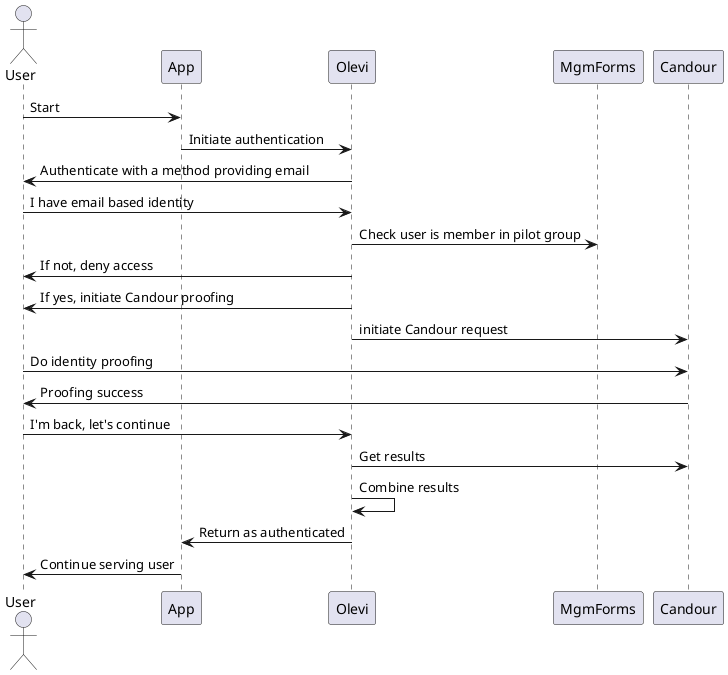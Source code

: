 @startuml useCase-Candour-plan

actor User

User -> App: Start
App -> Olevi: Initiate authentication
Olevi -> User: Authenticate with a method providing email
User -> Olevi: I have email based identity
Olevi -> MgmForms: Check user is member in pilot group
Olevi -> User: If not, deny access
Olevi -> User: If yes, initiate Candour proofing
Olevi -> Candour: initiate Candour request
User -> Candour: Do identity proofing
Candour -> User: Proofing success
User -> Olevi: I'm back, let's continue
Olevi -> Candour: Get results
Olevi -> Olevi: Combine results
Olevi -> App: Return as authenticated
App -> User: Continue serving user

@enduml